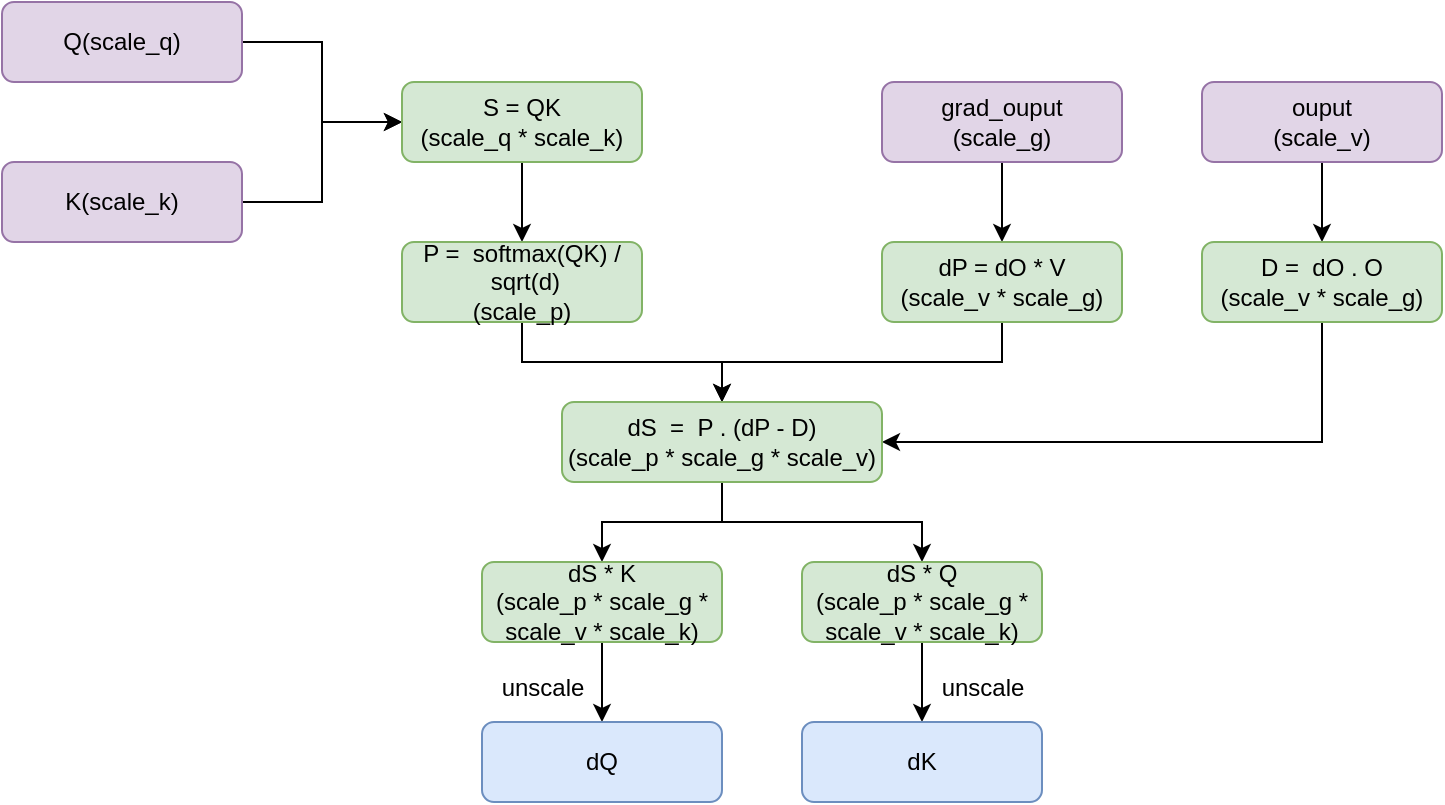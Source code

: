 <mxfile version="21.6.1" type="github">
  <diagram name="第 1 页" id="PJef4nOZp_Pi-idaibnx">
    <mxGraphModel dx="1242" dy="715" grid="1" gridSize="10" guides="1" tooltips="1" connect="1" arrows="1" fold="1" page="1" pageScale="1" pageWidth="827" pageHeight="1169" math="0" shadow="0">
      <root>
        <mxCell id="0" />
        <mxCell id="1" parent="0" />
        <mxCell id="UhCvBVR4pF60mXPPfr7d-32" style="edgeStyle=orthogonalEdgeStyle;rounded=0;orthogonalLoop=1;jettySize=auto;html=1;exitX=1;exitY=0.5;exitDx=0;exitDy=0;entryX=0;entryY=0.5;entryDx=0;entryDy=0;" edge="1" parent="1" source="UhCvBVR4pF60mXPPfr7d-10" target="UhCvBVR4pF60mXPPfr7d-12">
          <mxGeometry relative="1" as="geometry" />
        </mxCell>
        <mxCell id="UhCvBVR4pF60mXPPfr7d-10" value="Q(scale_q)" style="rounded=1;whiteSpace=wrap;html=1;fillColor=#e1d5e7;strokeColor=#9673a6;" vertex="1" parent="1">
          <mxGeometry x="80" y="280" width="120" height="40" as="geometry" />
        </mxCell>
        <mxCell id="UhCvBVR4pF60mXPPfr7d-33" style="edgeStyle=orthogonalEdgeStyle;rounded=0;orthogonalLoop=1;jettySize=auto;html=1;entryX=0;entryY=0.5;entryDx=0;entryDy=0;" edge="1" parent="1" source="UhCvBVR4pF60mXPPfr7d-11" target="UhCvBVR4pF60mXPPfr7d-12">
          <mxGeometry relative="1" as="geometry" />
        </mxCell>
        <mxCell id="UhCvBVR4pF60mXPPfr7d-11" value="K(scale_k)" style="rounded=1;whiteSpace=wrap;html=1;fillColor=#e1d5e7;strokeColor=#9673a6;" vertex="1" parent="1">
          <mxGeometry x="80" y="360" width="120" height="40" as="geometry" />
        </mxCell>
        <mxCell id="UhCvBVR4pF60mXPPfr7d-18" value="" style="edgeStyle=orthogonalEdgeStyle;rounded=0;orthogonalLoop=1;jettySize=auto;html=1;" edge="1" parent="1" source="UhCvBVR4pF60mXPPfr7d-12" target="UhCvBVR4pF60mXPPfr7d-13">
          <mxGeometry relative="1" as="geometry" />
        </mxCell>
        <mxCell id="UhCvBVR4pF60mXPPfr7d-12" value="S = QK&lt;br&gt;(scale_q * scale_k)" style="rounded=1;whiteSpace=wrap;html=1;fillColor=#d5e8d4;strokeColor=#82b366;" vertex="1" parent="1">
          <mxGeometry x="280" y="320" width="120" height="40" as="geometry" />
        </mxCell>
        <mxCell id="UhCvBVR4pF60mXPPfr7d-26" style="edgeStyle=orthogonalEdgeStyle;rounded=0;orthogonalLoop=1;jettySize=auto;html=1;exitX=0.5;exitY=1;exitDx=0;exitDy=0;entryX=0.5;entryY=0;entryDx=0;entryDy=0;" edge="1" parent="1" source="UhCvBVR4pF60mXPPfr7d-13" target="UhCvBVR4pF60mXPPfr7d-24">
          <mxGeometry relative="1" as="geometry" />
        </mxCell>
        <mxCell id="UhCvBVR4pF60mXPPfr7d-13" value="P = &amp;nbsp;softmax(QK) / &amp;nbsp;sqrt(d)&lt;br&gt;(scale_p)" style="rounded=1;whiteSpace=wrap;html=1;fillColor=#d5e8d4;strokeColor=#82b366;" vertex="1" parent="1">
          <mxGeometry x="280" y="400" width="120" height="40" as="geometry" />
        </mxCell>
        <mxCell id="UhCvBVR4pF60mXPPfr7d-28" value="" style="edgeStyle=orthogonalEdgeStyle;rounded=0;orthogonalLoop=1;jettySize=auto;html=1;" edge="1" parent="1" source="UhCvBVR4pF60mXPPfr7d-19" target="UhCvBVR4pF60mXPPfr7d-23">
          <mxGeometry relative="1" as="geometry" />
        </mxCell>
        <mxCell id="UhCvBVR4pF60mXPPfr7d-19" value="grad_ouput&lt;br&gt;(scale_g)" style="rounded=1;whiteSpace=wrap;html=1;fillColor=#e1d5e7;strokeColor=#9673a6;" vertex="1" parent="1">
          <mxGeometry x="520" y="320" width="120" height="40" as="geometry" />
        </mxCell>
        <mxCell id="UhCvBVR4pF60mXPPfr7d-29" value="" style="edgeStyle=orthogonalEdgeStyle;rounded=0;orthogonalLoop=1;jettySize=auto;html=1;" edge="1" parent="1" source="UhCvBVR4pF60mXPPfr7d-21" target="UhCvBVR4pF60mXPPfr7d-22">
          <mxGeometry relative="1" as="geometry" />
        </mxCell>
        <mxCell id="UhCvBVR4pF60mXPPfr7d-21" value="ouput&lt;br&gt;(scale_v)" style="rounded=1;whiteSpace=wrap;html=1;fillColor=#e1d5e7;strokeColor=#9673a6;" vertex="1" parent="1">
          <mxGeometry x="680" y="320" width="120" height="40" as="geometry" />
        </mxCell>
        <mxCell id="UhCvBVR4pF60mXPPfr7d-31" style="edgeStyle=orthogonalEdgeStyle;rounded=0;orthogonalLoop=1;jettySize=auto;html=1;exitX=0.5;exitY=1;exitDx=0;exitDy=0;entryX=1;entryY=0.5;entryDx=0;entryDy=0;" edge="1" parent="1" source="UhCvBVR4pF60mXPPfr7d-22" target="UhCvBVR4pF60mXPPfr7d-24">
          <mxGeometry relative="1" as="geometry" />
        </mxCell>
        <mxCell id="UhCvBVR4pF60mXPPfr7d-22" value="D = &amp;nbsp;dO . O&lt;br&gt;(scale_v * scale_g)" style="rounded=1;whiteSpace=wrap;html=1;fillColor=#d5e8d4;strokeColor=#82b366;" vertex="1" parent="1">
          <mxGeometry x="680" y="400" width="120" height="40" as="geometry" />
        </mxCell>
        <mxCell id="UhCvBVR4pF60mXPPfr7d-30" style="edgeStyle=orthogonalEdgeStyle;rounded=0;orthogonalLoop=1;jettySize=auto;html=1;exitX=0.5;exitY=1;exitDx=0;exitDy=0;entryX=0.5;entryY=0;entryDx=0;entryDy=0;" edge="1" parent="1" source="UhCvBVR4pF60mXPPfr7d-23" target="UhCvBVR4pF60mXPPfr7d-24">
          <mxGeometry relative="1" as="geometry" />
        </mxCell>
        <mxCell id="UhCvBVR4pF60mXPPfr7d-23" value="dP = dO * V&lt;br&gt;(scale_v * scale_g)" style="rounded=1;whiteSpace=wrap;html=1;fillColor=#d5e8d4;strokeColor=#82b366;" vertex="1" parent="1">
          <mxGeometry x="520" y="400" width="120" height="40" as="geometry" />
        </mxCell>
        <mxCell id="UhCvBVR4pF60mXPPfr7d-35" value="" style="edgeStyle=orthogonalEdgeStyle;rounded=0;orthogonalLoop=1;jettySize=auto;html=1;" edge="1" parent="1" source="UhCvBVR4pF60mXPPfr7d-24" target="UhCvBVR4pF60mXPPfr7d-34">
          <mxGeometry relative="1" as="geometry" />
        </mxCell>
        <mxCell id="UhCvBVR4pF60mXPPfr7d-37" style="edgeStyle=orthogonalEdgeStyle;rounded=0;orthogonalLoop=1;jettySize=auto;html=1;exitX=0.5;exitY=1;exitDx=0;exitDy=0;entryX=0.5;entryY=0;entryDx=0;entryDy=0;" edge="1" parent="1" source="UhCvBVR4pF60mXPPfr7d-24" target="UhCvBVR4pF60mXPPfr7d-36">
          <mxGeometry relative="1" as="geometry" />
        </mxCell>
        <mxCell id="UhCvBVR4pF60mXPPfr7d-24" value="dS &amp;nbsp;= &amp;nbsp;P . (dP - D)&lt;br&gt;(scale_p * scale_g * scale_v)" style="rounded=1;whiteSpace=wrap;html=1;fillColor=#d5e8d4;strokeColor=#82b366;" vertex="1" parent="1">
          <mxGeometry x="360" y="480" width="160" height="40" as="geometry" />
        </mxCell>
        <mxCell id="UhCvBVR4pF60mXPPfr7d-40" value="" style="edgeStyle=orthogonalEdgeStyle;rounded=0;orthogonalLoop=1;jettySize=auto;html=1;" edge="1" parent="1" source="UhCvBVR4pF60mXPPfr7d-34" target="UhCvBVR4pF60mXPPfr7d-39">
          <mxGeometry relative="1" as="geometry" />
        </mxCell>
        <mxCell id="UhCvBVR4pF60mXPPfr7d-34" value="dS * K&lt;br&gt;(scale_p * scale_g * scale_v * scale_k)" style="whiteSpace=wrap;html=1;fillColor=#d5e8d4;strokeColor=#82b366;rounded=1;" vertex="1" parent="1">
          <mxGeometry x="320" y="560" width="120" height="40" as="geometry" />
        </mxCell>
        <mxCell id="UhCvBVR4pF60mXPPfr7d-41" value="" style="edgeStyle=orthogonalEdgeStyle;rounded=0;orthogonalLoop=1;jettySize=auto;html=1;" edge="1" parent="1" source="UhCvBVR4pF60mXPPfr7d-36" target="UhCvBVR4pF60mXPPfr7d-38">
          <mxGeometry relative="1" as="geometry" />
        </mxCell>
        <mxCell id="UhCvBVR4pF60mXPPfr7d-36" value="dS * Q&lt;br&gt;(scale_p * scale_g * scale_v * scale_k)" style="whiteSpace=wrap;html=1;fillColor=#d5e8d4;strokeColor=#82b366;rounded=1;" vertex="1" parent="1">
          <mxGeometry x="480" y="560" width="120" height="40" as="geometry" />
        </mxCell>
        <mxCell id="UhCvBVR4pF60mXPPfr7d-38" value="dK" style="whiteSpace=wrap;html=1;fillColor=#dae8fc;strokeColor=#6c8ebf;rounded=1;" vertex="1" parent="1">
          <mxGeometry x="480" y="640" width="120" height="40" as="geometry" />
        </mxCell>
        <mxCell id="UhCvBVR4pF60mXPPfr7d-39" value="dQ" style="whiteSpace=wrap;html=1;fillColor=#dae8fc;strokeColor=#6c8ebf;rounded=1;" vertex="1" parent="1">
          <mxGeometry x="320" y="640" width="120" height="40" as="geometry" />
        </mxCell>
        <mxCell id="UhCvBVR4pF60mXPPfr7d-42" value="unscale" style="text;html=1;align=center;verticalAlign=middle;resizable=0;points=[];autosize=1;strokeColor=none;fillColor=none;" vertex="1" parent="1">
          <mxGeometry x="540" y="608" width="60" height="30" as="geometry" />
        </mxCell>
        <mxCell id="UhCvBVR4pF60mXPPfr7d-43" value="unscale" style="text;html=1;align=center;verticalAlign=middle;resizable=0;points=[];autosize=1;strokeColor=none;fillColor=none;" vertex="1" parent="1">
          <mxGeometry x="320" y="608" width="60" height="30" as="geometry" />
        </mxCell>
      </root>
    </mxGraphModel>
  </diagram>
</mxfile>
